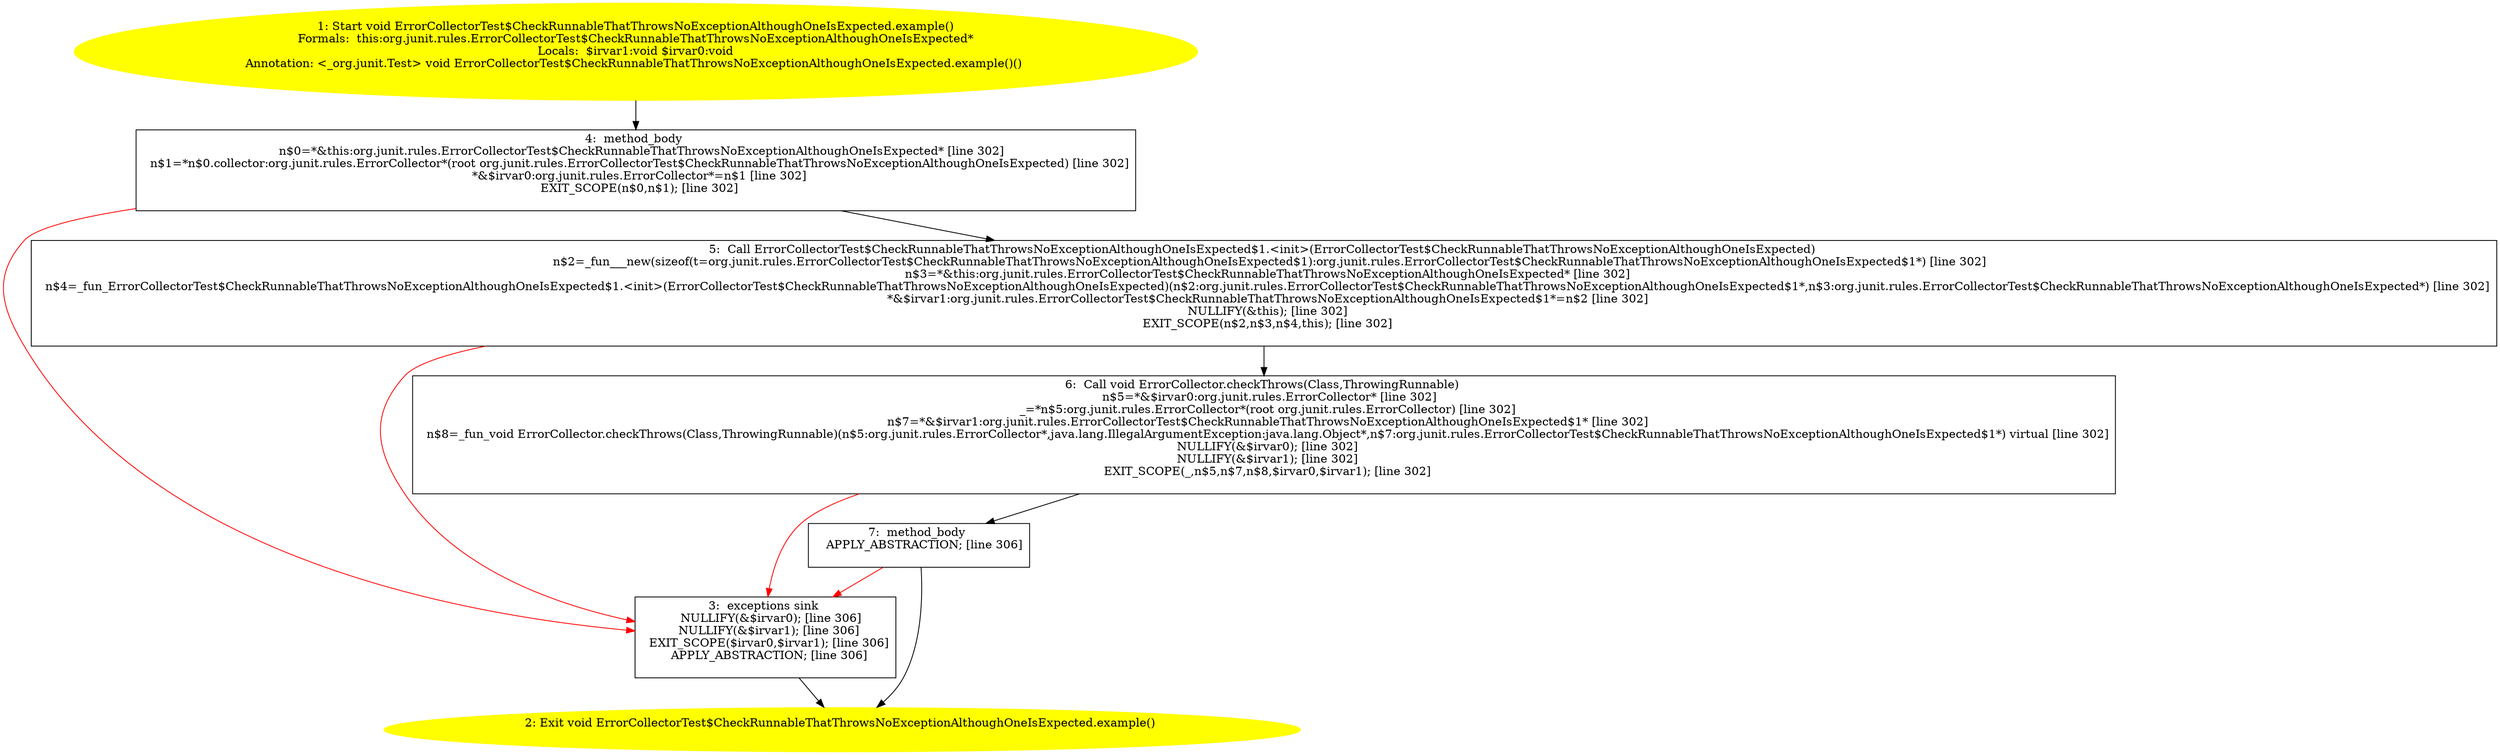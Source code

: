 /* @generated */
digraph cfg {
"org.junit.rules.ErrorCollectorTest$CheckRunnableThatThrowsNoExceptionAlthoughOneIsExpected.example().96e0f44170734e5a0b5b007e092c9f9c_1" [label="1: Start void ErrorCollectorTest$CheckRunnableThatThrowsNoExceptionAlthoughOneIsExpected.example()\nFormals:  this:org.junit.rules.ErrorCollectorTest$CheckRunnableThatThrowsNoExceptionAlthoughOneIsExpected*\nLocals:  $irvar1:void $irvar0:void\nAnnotation: <_org.junit.Test> void ErrorCollectorTest$CheckRunnableThatThrowsNoExceptionAlthoughOneIsExpected.example()() \n  " color=yellow style=filled]
	

	 "org.junit.rules.ErrorCollectorTest$CheckRunnableThatThrowsNoExceptionAlthoughOneIsExpected.example().96e0f44170734e5a0b5b007e092c9f9c_1" -> "org.junit.rules.ErrorCollectorTest$CheckRunnableThatThrowsNoExceptionAlthoughOneIsExpected.example().96e0f44170734e5a0b5b007e092c9f9c_4" ;
"org.junit.rules.ErrorCollectorTest$CheckRunnableThatThrowsNoExceptionAlthoughOneIsExpected.example().96e0f44170734e5a0b5b007e092c9f9c_2" [label="2: Exit void ErrorCollectorTest$CheckRunnableThatThrowsNoExceptionAlthoughOneIsExpected.example() \n  " color=yellow style=filled]
	

"org.junit.rules.ErrorCollectorTest$CheckRunnableThatThrowsNoExceptionAlthoughOneIsExpected.example().96e0f44170734e5a0b5b007e092c9f9c_3" [label="3:  exceptions sink \n   NULLIFY(&$irvar0); [line 306]\n  NULLIFY(&$irvar1); [line 306]\n  EXIT_SCOPE($irvar0,$irvar1); [line 306]\n  APPLY_ABSTRACTION; [line 306]\n " shape="box"]
	

	 "org.junit.rules.ErrorCollectorTest$CheckRunnableThatThrowsNoExceptionAlthoughOneIsExpected.example().96e0f44170734e5a0b5b007e092c9f9c_3" -> "org.junit.rules.ErrorCollectorTest$CheckRunnableThatThrowsNoExceptionAlthoughOneIsExpected.example().96e0f44170734e5a0b5b007e092c9f9c_2" ;
"org.junit.rules.ErrorCollectorTest$CheckRunnableThatThrowsNoExceptionAlthoughOneIsExpected.example().96e0f44170734e5a0b5b007e092c9f9c_4" [label="4:  method_body \n   n$0=*&this:org.junit.rules.ErrorCollectorTest$CheckRunnableThatThrowsNoExceptionAlthoughOneIsExpected* [line 302]\n  n$1=*n$0.collector:org.junit.rules.ErrorCollector*(root org.junit.rules.ErrorCollectorTest$CheckRunnableThatThrowsNoExceptionAlthoughOneIsExpected) [line 302]\n  *&$irvar0:org.junit.rules.ErrorCollector*=n$1 [line 302]\n  EXIT_SCOPE(n$0,n$1); [line 302]\n " shape="box"]
	

	 "org.junit.rules.ErrorCollectorTest$CheckRunnableThatThrowsNoExceptionAlthoughOneIsExpected.example().96e0f44170734e5a0b5b007e092c9f9c_4" -> "org.junit.rules.ErrorCollectorTest$CheckRunnableThatThrowsNoExceptionAlthoughOneIsExpected.example().96e0f44170734e5a0b5b007e092c9f9c_5" ;
	 "org.junit.rules.ErrorCollectorTest$CheckRunnableThatThrowsNoExceptionAlthoughOneIsExpected.example().96e0f44170734e5a0b5b007e092c9f9c_4" -> "org.junit.rules.ErrorCollectorTest$CheckRunnableThatThrowsNoExceptionAlthoughOneIsExpected.example().96e0f44170734e5a0b5b007e092c9f9c_3" [color="red" ];
"org.junit.rules.ErrorCollectorTest$CheckRunnableThatThrowsNoExceptionAlthoughOneIsExpected.example().96e0f44170734e5a0b5b007e092c9f9c_5" [label="5:  Call ErrorCollectorTest$CheckRunnableThatThrowsNoExceptionAlthoughOneIsExpected$1.<init>(ErrorCollectorTest$CheckRunnableThatThrowsNoExceptionAlthoughOneIsExpected) \n   n$2=_fun___new(sizeof(t=org.junit.rules.ErrorCollectorTest$CheckRunnableThatThrowsNoExceptionAlthoughOneIsExpected$1):org.junit.rules.ErrorCollectorTest$CheckRunnableThatThrowsNoExceptionAlthoughOneIsExpected$1*) [line 302]\n  n$3=*&this:org.junit.rules.ErrorCollectorTest$CheckRunnableThatThrowsNoExceptionAlthoughOneIsExpected* [line 302]\n  n$4=_fun_ErrorCollectorTest$CheckRunnableThatThrowsNoExceptionAlthoughOneIsExpected$1.<init>(ErrorCollectorTest$CheckRunnableThatThrowsNoExceptionAlthoughOneIsExpected)(n$2:org.junit.rules.ErrorCollectorTest$CheckRunnableThatThrowsNoExceptionAlthoughOneIsExpected$1*,n$3:org.junit.rules.ErrorCollectorTest$CheckRunnableThatThrowsNoExceptionAlthoughOneIsExpected*) [line 302]\n  *&$irvar1:org.junit.rules.ErrorCollectorTest$CheckRunnableThatThrowsNoExceptionAlthoughOneIsExpected$1*=n$2 [line 302]\n  NULLIFY(&this); [line 302]\n  EXIT_SCOPE(n$2,n$3,n$4,this); [line 302]\n " shape="box"]
	

	 "org.junit.rules.ErrorCollectorTest$CheckRunnableThatThrowsNoExceptionAlthoughOneIsExpected.example().96e0f44170734e5a0b5b007e092c9f9c_5" -> "org.junit.rules.ErrorCollectorTest$CheckRunnableThatThrowsNoExceptionAlthoughOneIsExpected.example().96e0f44170734e5a0b5b007e092c9f9c_6" ;
	 "org.junit.rules.ErrorCollectorTest$CheckRunnableThatThrowsNoExceptionAlthoughOneIsExpected.example().96e0f44170734e5a0b5b007e092c9f9c_5" -> "org.junit.rules.ErrorCollectorTest$CheckRunnableThatThrowsNoExceptionAlthoughOneIsExpected.example().96e0f44170734e5a0b5b007e092c9f9c_3" [color="red" ];
"org.junit.rules.ErrorCollectorTest$CheckRunnableThatThrowsNoExceptionAlthoughOneIsExpected.example().96e0f44170734e5a0b5b007e092c9f9c_6" [label="6:  Call void ErrorCollector.checkThrows(Class,ThrowingRunnable) \n   n$5=*&$irvar0:org.junit.rules.ErrorCollector* [line 302]\n  _=*n$5:org.junit.rules.ErrorCollector*(root org.junit.rules.ErrorCollector) [line 302]\n  n$7=*&$irvar1:org.junit.rules.ErrorCollectorTest$CheckRunnableThatThrowsNoExceptionAlthoughOneIsExpected$1* [line 302]\n  n$8=_fun_void ErrorCollector.checkThrows(Class,ThrowingRunnable)(n$5:org.junit.rules.ErrorCollector*,java.lang.IllegalArgumentException:java.lang.Object*,n$7:org.junit.rules.ErrorCollectorTest$CheckRunnableThatThrowsNoExceptionAlthoughOneIsExpected$1*) virtual [line 302]\n  NULLIFY(&$irvar0); [line 302]\n  NULLIFY(&$irvar1); [line 302]\n  EXIT_SCOPE(_,n$5,n$7,n$8,$irvar0,$irvar1); [line 302]\n " shape="box"]
	

	 "org.junit.rules.ErrorCollectorTest$CheckRunnableThatThrowsNoExceptionAlthoughOneIsExpected.example().96e0f44170734e5a0b5b007e092c9f9c_6" -> "org.junit.rules.ErrorCollectorTest$CheckRunnableThatThrowsNoExceptionAlthoughOneIsExpected.example().96e0f44170734e5a0b5b007e092c9f9c_7" ;
	 "org.junit.rules.ErrorCollectorTest$CheckRunnableThatThrowsNoExceptionAlthoughOneIsExpected.example().96e0f44170734e5a0b5b007e092c9f9c_6" -> "org.junit.rules.ErrorCollectorTest$CheckRunnableThatThrowsNoExceptionAlthoughOneIsExpected.example().96e0f44170734e5a0b5b007e092c9f9c_3" [color="red" ];
"org.junit.rules.ErrorCollectorTest$CheckRunnableThatThrowsNoExceptionAlthoughOneIsExpected.example().96e0f44170734e5a0b5b007e092c9f9c_7" [label="7:  method_body \n   APPLY_ABSTRACTION; [line 306]\n " shape="box"]
	

	 "org.junit.rules.ErrorCollectorTest$CheckRunnableThatThrowsNoExceptionAlthoughOneIsExpected.example().96e0f44170734e5a0b5b007e092c9f9c_7" -> "org.junit.rules.ErrorCollectorTest$CheckRunnableThatThrowsNoExceptionAlthoughOneIsExpected.example().96e0f44170734e5a0b5b007e092c9f9c_2" ;
	 "org.junit.rules.ErrorCollectorTest$CheckRunnableThatThrowsNoExceptionAlthoughOneIsExpected.example().96e0f44170734e5a0b5b007e092c9f9c_7" -> "org.junit.rules.ErrorCollectorTest$CheckRunnableThatThrowsNoExceptionAlthoughOneIsExpected.example().96e0f44170734e5a0b5b007e092c9f9c_3" [color="red" ];
}
